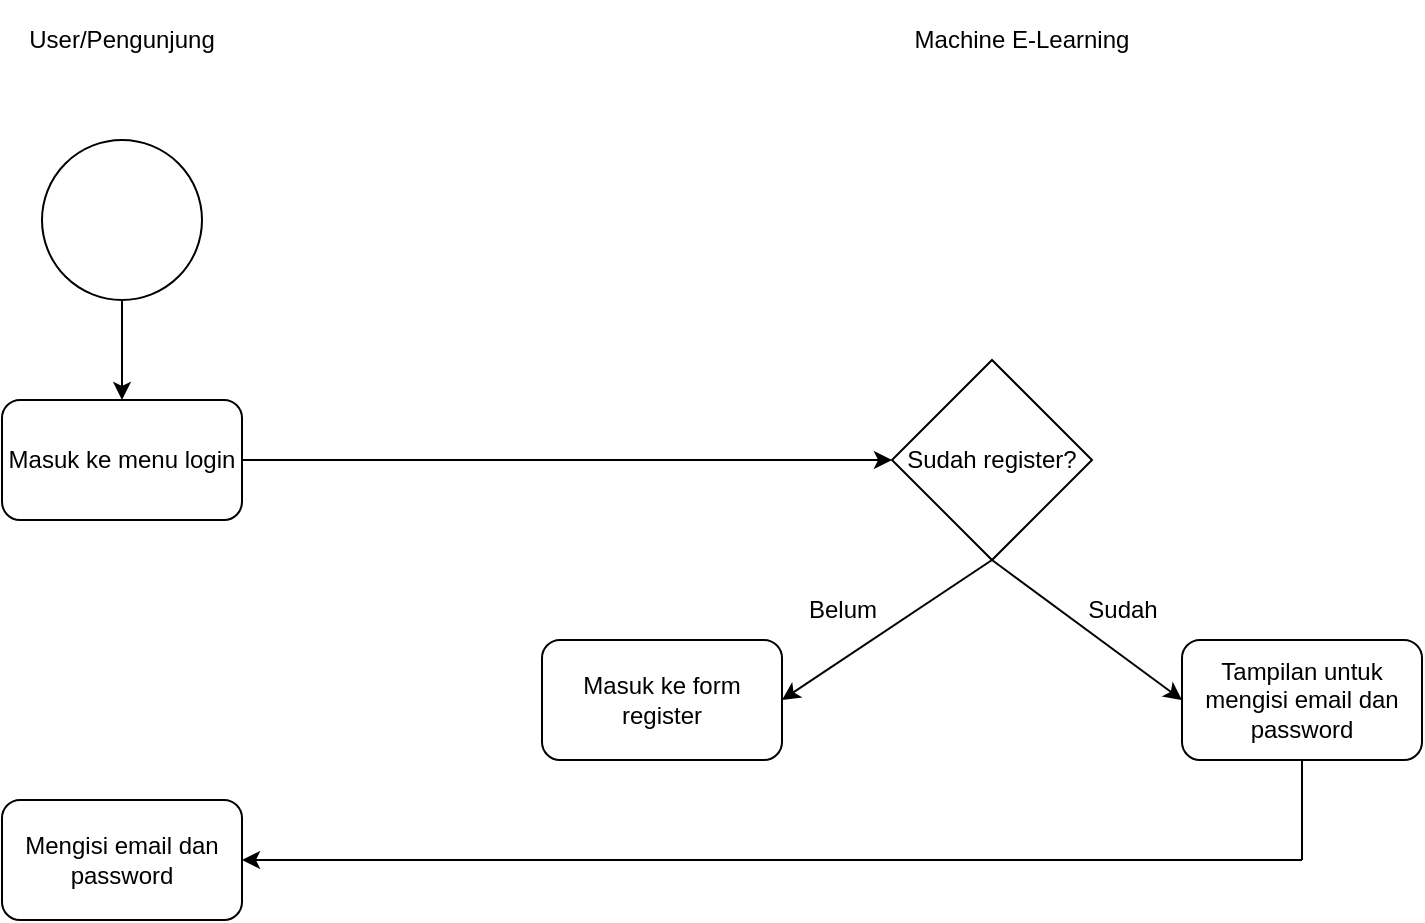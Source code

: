 <mxfile version="27.1.6">
  <diagram name="Halaman-1" id="yNGekSyyPDiMannhuQyl">
    <mxGraphModel dx="1152" dy="693" grid="1" gridSize="10" guides="1" tooltips="1" connect="1" arrows="1" fold="1" page="1" pageScale="1" pageWidth="827" pageHeight="1169" math="0" shadow="0">
      <root>
        <mxCell id="0" />
        <mxCell id="1" parent="0" />
        <mxCell id="fNAULKrlYeRAc4VL2Ecp-11" value="User/Pengunjung" style="text;html=1;align=center;verticalAlign=middle;whiteSpace=wrap;rounded=0;" vertex="1" parent="1">
          <mxGeometry x="90" y="10" width="60" height="40" as="geometry" />
        </mxCell>
        <mxCell id="fNAULKrlYeRAc4VL2Ecp-12" value="Machine E-Learning" style="text;html=1;align=center;verticalAlign=middle;whiteSpace=wrap;rounded=0;" vertex="1" parent="1">
          <mxGeometry x="495" y="10" width="150" height="40" as="geometry" />
        </mxCell>
        <mxCell id="fNAULKrlYeRAc4VL2Ecp-13" value="" style="ellipse;whiteSpace=wrap;html=1;aspect=fixed;fillColor=light-dark(#FFFFFF,#FFFFFF);" vertex="1" parent="1">
          <mxGeometry x="80" y="80" width="80" height="80" as="geometry" />
        </mxCell>
        <mxCell id="fNAULKrlYeRAc4VL2Ecp-16" value="" style="endArrow=classic;html=1;rounded=0;exitX=0.5;exitY=1;exitDx=0;exitDy=0;" edge="1" parent="1" source="fNAULKrlYeRAc4VL2Ecp-13" target="fNAULKrlYeRAc4VL2Ecp-15">
          <mxGeometry width="50" height="50" relative="1" as="geometry">
            <mxPoint x="120" y="160" as="sourcePoint" />
            <mxPoint x="120" y="230" as="targetPoint" />
          </mxGeometry>
        </mxCell>
        <mxCell id="fNAULKrlYeRAc4VL2Ecp-15" value="Masuk ke menu login" style="rounded=1;whiteSpace=wrap;html=1;" vertex="1" parent="1">
          <mxGeometry x="60" y="210" width="120" height="60" as="geometry" />
        </mxCell>
        <mxCell id="fNAULKrlYeRAc4VL2Ecp-19" value="" style="endArrow=classic;html=1;rounded=0;entryX=0;entryY=0.5;entryDx=0;entryDy=0;" edge="1" parent="1" target="fNAULKrlYeRAc4VL2Ecp-21">
          <mxGeometry width="50" height="50" relative="1" as="geometry">
            <mxPoint x="180" y="240" as="sourcePoint" />
            <mxPoint x="420" y="240" as="targetPoint" />
          </mxGeometry>
        </mxCell>
        <mxCell id="fNAULKrlYeRAc4VL2Ecp-21" value="Sudah register?" style="rhombus;whiteSpace=wrap;html=1;" vertex="1" parent="1">
          <mxGeometry x="505" y="190" width="100" height="100" as="geometry" />
        </mxCell>
        <mxCell id="fNAULKrlYeRAc4VL2Ecp-22" value="" style="endArrow=none;html=1;rounded=0;entryX=0.5;entryY=1;entryDx=0;entryDy=0;startFill=1;startArrow=classic;exitX=1;exitY=0.5;exitDx=0;exitDy=0;" edge="1" parent="1" source="fNAULKrlYeRAc4VL2Ecp-26" target="fNAULKrlYeRAc4VL2Ecp-21">
          <mxGeometry width="50" height="50" relative="1" as="geometry">
            <mxPoint x="450" y="360" as="sourcePoint" />
            <mxPoint x="555" y="300" as="targetPoint" />
          </mxGeometry>
        </mxCell>
        <mxCell id="fNAULKrlYeRAc4VL2Ecp-23" value="" style="endArrow=none;html=1;rounded=0;entryX=0.5;entryY=1;entryDx=0;entryDy=0;startFill=1;startArrow=classic;exitX=0;exitY=0.5;exitDx=0;exitDy=0;" edge="1" parent="1" source="fNAULKrlYeRAc4VL2Ecp-88" target="fNAULKrlYeRAc4VL2Ecp-21">
          <mxGeometry width="50" height="50" relative="1" as="geometry">
            <mxPoint x="650" y="360" as="sourcePoint" />
            <mxPoint x="595" y="320" as="targetPoint" />
          </mxGeometry>
        </mxCell>
        <mxCell id="fNAULKrlYeRAc4VL2Ecp-24" value="Belum" style="text;html=1;align=center;verticalAlign=middle;resizable=0;points=[];autosize=1;strokeColor=none;fillColor=none;" vertex="1" parent="1">
          <mxGeometry x="450" y="300" width="60" height="30" as="geometry" />
        </mxCell>
        <mxCell id="fNAULKrlYeRAc4VL2Ecp-25" value="Sudah" style="text;html=1;align=center;verticalAlign=middle;resizable=0;points=[];autosize=1;strokeColor=none;fillColor=none;" vertex="1" parent="1">
          <mxGeometry x="590" y="300" width="60" height="30" as="geometry" />
        </mxCell>
        <mxCell id="fNAULKrlYeRAc4VL2Ecp-26" value="Masuk ke form register" style="rounded=1;whiteSpace=wrap;html=1;" vertex="1" parent="1">
          <mxGeometry x="330" y="330" width="120" height="60" as="geometry" />
        </mxCell>
        <mxCell id="fNAULKrlYeRAc4VL2Ecp-88" value="Tampilan untuk mengisi email dan password" style="rounded=1;whiteSpace=wrap;html=1;" vertex="1" parent="1">
          <mxGeometry x="650" y="330" width="120" height="60" as="geometry" />
        </mxCell>
        <mxCell id="fNAULKrlYeRAc4VL2Ecp-90" value="" style="endArrow=none;html=1;rounded=0;exitX=0.5;exitY=1;exitDx=0;exitDy=0;startFill=0;" edge="1" parent="1" source="fNAULKrlYeRAc4VL2Ecp-88">
          <mxGeometry width="50" height="50" relative="1" as="geometry">
            <mxPoint x="690" y="460" as="sourcePoint" />
            <mxPoint x="710" y="440" as="targetPoint" />
          </mxGeometry>
        </mxCell>
        <mxCell id="fNAULKrlYeRAc4VL2Ecp-91" value="" style="endArrow=classic;html=1;rounded=0;" edge="1" parent="1" target="fNAULKrlYeRAc4VL2Ecp-92">
          <mxGeometry width="50" height="50" relative="1" as="geometry">
            <mxPoint x="710" y="440" as="sourcePoint" />
            <mxPoint x="180" y="440" as="targetPoint" />
          </mxGeometry>
        </mxCell>
        <mxCell id="fNAULKrlYeRAc4VL2Ecp-92" value="Mengisi email dan password" style="rounded=1;whiteSpace=wrap;html=1;" vertex="1" parent="1">
          <mxGeometry x="60" y="410" width="120" height="60" as="geometry" />
        </mxCell>
      </root>
    </mxGraphModel>
  </diagram>
</mxfile>
